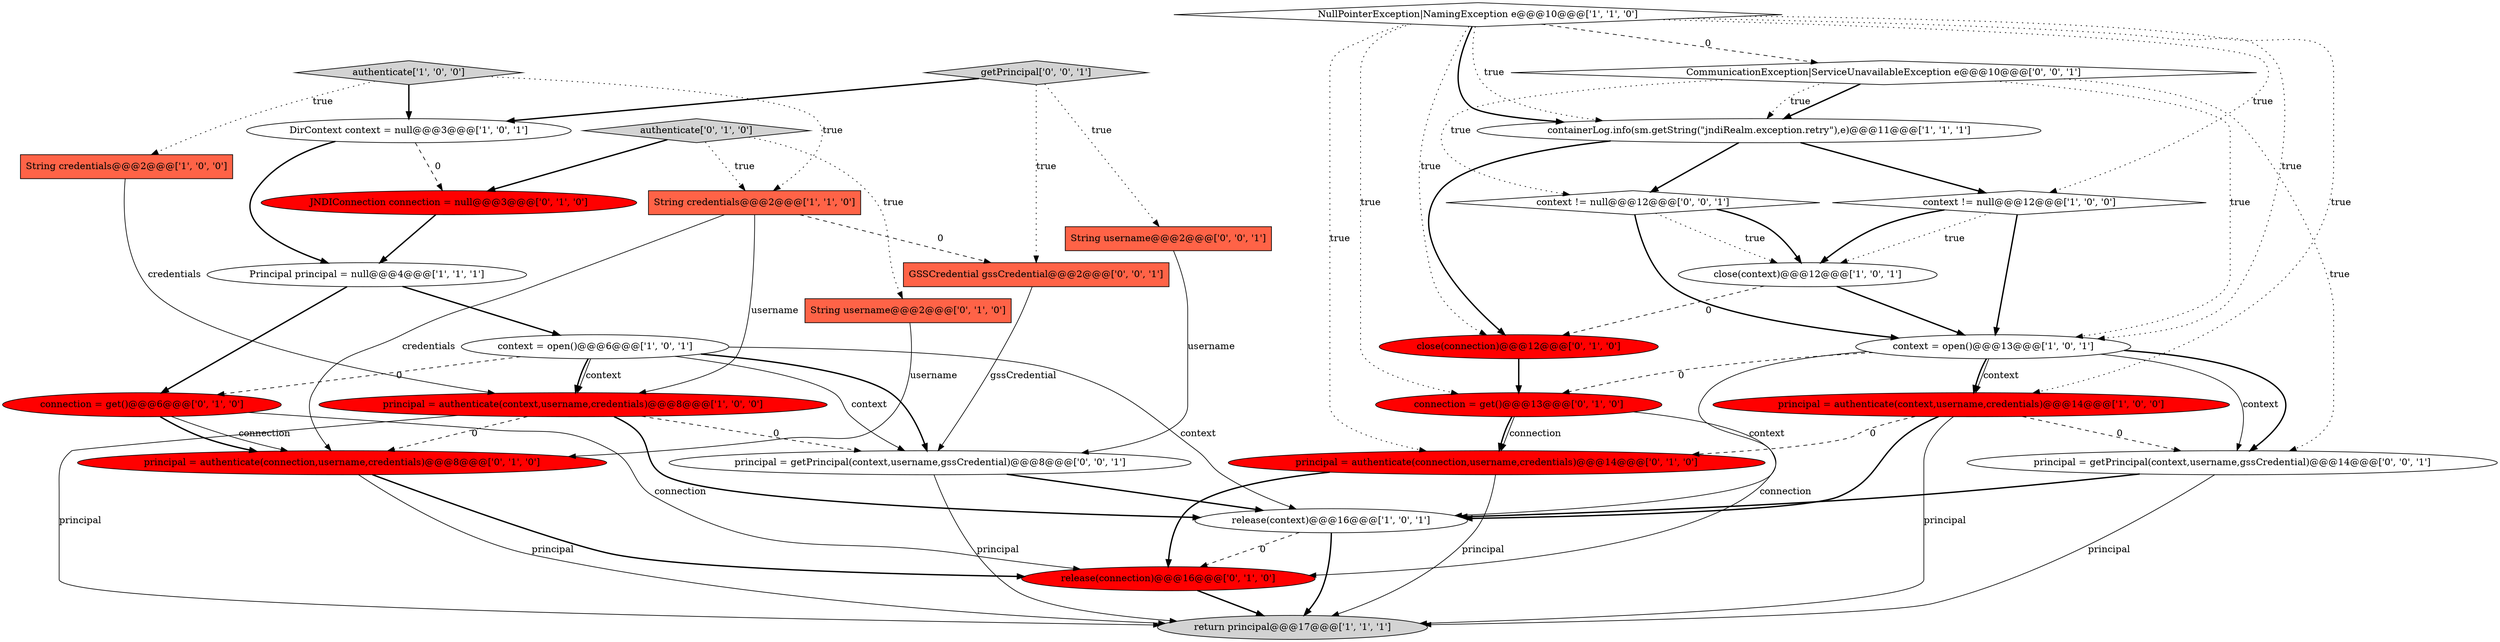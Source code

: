 digraph {
18 [style = filled, label = "String username@@@2@@@['0', '1', '0']", fillcolor = tomato, shape = box image = "AAA0AAABBB2BBB"];
2 [style = filled, label = "release(context)@@@16@@@['1', '0', '1']", fillcolor = white, shape = ellipse image = "AAA0AAABBB1BBB"];
29 [style = filled, label = "principal = getPrincipal(context,username,gssCredential)@@@14@@@['0', '0', '1']", fillcolor = white, shape = ellipse image = "AAA0AAABBB3BBB"];
27 [style = filled, label = "CommunicationException|ServiceUnavailableException e@@@10@@@['0', '0', '1']", fillcolor = white, shape = diamond image = "AAA0AAABBB3BBB"];
4 [style = filled, label = "NullPointerException|NamingException e@@@10@@@['1', '1', '0']", fillcolor = white, shape = diamond image = "AAA0AAABBB1BBB"];
12 [style = filled, label = "containerLog.info(sm.getString(\"jndiRealm.exception.retry\"),e)@@@11@@@['1', '1', '1']", fillcolor = white, shape = ellipse image = "AAA0AAABBB1BBB"];
24 [style = filled, label = "context != null@@@12@@@['0', '0', '1']", fillcolor = white, shape = diamond image = "AAA0AAABBB3BBB"];
15 [style = filled, label = "connection = get()@@@6@@@['0', '1', '0']", fillcolor = red, shape = ellipse image = "AAA1AAABBB2BBB"];
9 [style = filled, label = "DirContext context = null@@@3@@@['1', '0', '1']", fillcolor = white, shape = ellipse image = "AAA0AAABBB1BBB"];
7 [style = filled, label = "principal = authenticate(context,username,credentials)@@@8@@@['1', '0', '0']", fillcolor = red, shape = ellipse image = "AAA1AAABBB1BBB"];
19 [style = filled, label = "principal = authenticate(connection,username,credentials)@@@8@@@['0', '1', '0']", fillcolor = red, shape = ellipse image = "AAA1AAABBB2BBB"];
10 [style = filled, label = "context != null@@@12@@@['1', '0', '0']", fillcolor = white, shape = diamond image = "AAA0AAABBB1BBB"];
22 [style = filled, label = "close(connection)@@@12@@@['0', '1', '0']", fillcolor = red, shape = ellipse image = "AAA1AAABBB2BBB"];
23 [style = filled, label = "JNDIConnection connection = null@@@3@@@['0', '1', '0']", fillcolor = red, shape = ellipse image = "AAA1AAABBB2BBB"];
11 [style = filled, label = "close(context)@@@12@@@['1', '0', '1']", fillcolor = white, shape = ellipse image = "AAA0AAABBB1BBB"];
25 [style = filled, label = "getPrincipal['0', '0', '1']", fillcolor = lightgray, shape = diamond image = "AAA0AAABBB3BBB"];
13 [style = filled, label = "String credentials@@@2@@@['1', '1', '0']", fillcolor = tomato, shape = box image = "AAA0AAABBB1BBB"];
20 [style = filled, label = "connection = get()@@@13@@@['0', '1', '0']", fillcolor = red, shape = ellipse image = "AAA1AAABBB2BBB"];
1 [style = filled, label = "context = open()@@@13@@@['1', '0', '1']", fillcolor = white, shape = ellipse image = "AAA0AAABBB1BBB"];
5 [style = filled, label = "authenticate['1', '0', '0']", fillcolor = lightgray, shape = diamond image = "AAA0AAABBB1BBB"];
17 [style = filled, label = "principal = authenticate(connection,username,credentials)@@@14@@@['0', '1', '0']", fillcolor = red, shape = ellipse image = "AAA1AAABBB2BBB"];
0 [style = filled, label = "context = open()@@@6@@@['1', '0', '1']", fillcolor = white, shape = ellipse image = "AAA0AAABBB1BBB"];
6 [style = filled, label = "return principal@@@17@@@['1', '1', '1']", fillcolor = lightgray, shape = ellipse image = "AAA0AAABBB1BBB"];
26 [style = filled, label = "principal = getPrincipal(context,username,gssCredential)@@@8@@@['0', '0', '1']", fillcolor = white, shape = ellipse image = "AAA0AAABBB3BBB"];
14 [style = filled, label = "principal = authenticate(context,username,credentials)@@@14@@@['1', '0', '0']", fillcolor = red, shape = ellipse image = "AAA1AAABBB1BBB"];
30 [style = filled, label = "GSSCredential gssCredential@@@2@@@['0', '0', '1']", fillcolor = tomato, shape = box image = "AAA0AAABBB3BBB"];
28 [style = filled, label = "String username@@@2@@@['0', '0', '1']", fillcolor = tomato, shape = box image = "AAA0AAABBB3BBB"];
21 [style = filled, label = "authenticate['0', '1', '0']", fillcolor = lightgray, shape = diamond image = "AAA0AAABBB2BBB"];
3 [style = filled, label = "String credentials@@@2@@@['1', '0', '0']", fillcolor = tomato, shape = box image = "AAA0AAABBB1BBB"];
16 [style = filled, label = "release(connection)@@@16@@@['0', '1', '0']", fillcolor = red, shape = ellipse image = "AAA1AAABBB2BBB"];
8 [style = filled, label = "Principal principal = null@@@4@@@['1', '1', '1']", fillcolor = white, shape = ellipse image = "AAA0AAABBB1BBB"];
1->2 [style = solid, label="context"];
13->7 [style = solid, label="username"];
15->19 [style = solid, label="connection"];
27->1 [style = dotted, label="true"];
20->17 [style = bold, label=""];
30->26 [style = solid, label="gssCredential"];
8->15 [style = bold, label=""];
0->26 [style = bold, label=""];
5->9 [style = bold, label=""];
19->6 [style = solid, label="principal"];
17->6 [style = solid, label="principal"];
29->6 [style = solid, label="principal"];
11->1 [style = bold, label=""];
27->12 [style = bold, label=""];
2->6 [style = bold, label=""];
4->10 [style = dotted, label="true"];
4->1 [style = dotted, label="true"];
21->18 [style = dotted, label="true"];
16->6 [style = bold, label=""];
20->16 [style = solid, label="connection"];
25->9 [style = bold, label=""];
4->20 [style = dotted, label="true"];
1->29 [style = solid, label="context"];
11->22 [style = dashed, label="0"];
0->15 [style = dashed, label="0"];
4->27 [style = dashed, label="0"];
25->28 [style = dotted, label="true"];
20->17 [style = solid, label="connection"];
1->14 [style = solid, label="context"];
27->24 [style = dotted, label="true"];
12->24 [style = bold, label=""];
5->3 [style = dotted, label="true"];
23->8 [style = bold, label=""];
15->19 [style = bold, label=""];
9->8 [style = bold, label=""];
0->2 [style = solid, label="context"];
4->14 [style = dotted, label="true"];
27->12 [style = dotted, label="true"];
9->23 [style = dashed, label="0"];
3->7 [style = solid, label="credentials"];
19->16 [style = bold, label=""];
26->6 [style = solid, label="principal"];
0->7 [style = bold, label=""];
1->20 [style = dashed, label="0"];
8->0 [style = bold, label=""];
24->11 [style = dotted, label="true"];
15->16 [style = solid, label="connection"];
26->2 [style = bold, label=""];
5->13 [style = dotted, label="true"];
12->10 [style = bold, label=""];
29->2 [style = bold, label=""];
18->19 [style = solid, label="username"];
22->20 [style = bold, label=""];
10->11 [style = dotted, label="true"];
4->22 [style = dotted, label="true"];
27->29 [style = dotted, label="true"];
7->2 [style = bold, label=""];
24->11 [style = bold, label=""];
7->19 [style = dashed, label="0"];
2->16 [style = dashed, label="0"];
14->6 [style = solid, label="principal"];
4->12 [style = bold, label=""];
0->7 [style = solid, label="context"];
13->19 [style = solid, label="credentials"];
14->17 [style = dashed, label="0"];
1->14 [style = bold, label=""];
14->2 [style = bold, label=""];
21->13 [style = dotted, label="true"];
24->1 [style = bold, label=""];
28->26 [style = solid, label="username"];
1->29 [style = bold, label=""];
7->26 [style = dashed, label="0"];
4->12 [style = dotted, label="true"];
10->1 [style = bold, label=""];
4->17 [style = dotted, label="true"];
25->30 [style = dotted, label="true"];
21->23 [style = bold, label=""];
7->6 [style = solid, label="principal"];
13->30 [style = dashed, label="0"];
14->29 [style = dashed, label="0"];
12->22 [style = bold, label=""];
0->26 [style = solid, label="context"];
17->16 [style = bold, label=""];
10->11 [style = bold, label=""];
}
